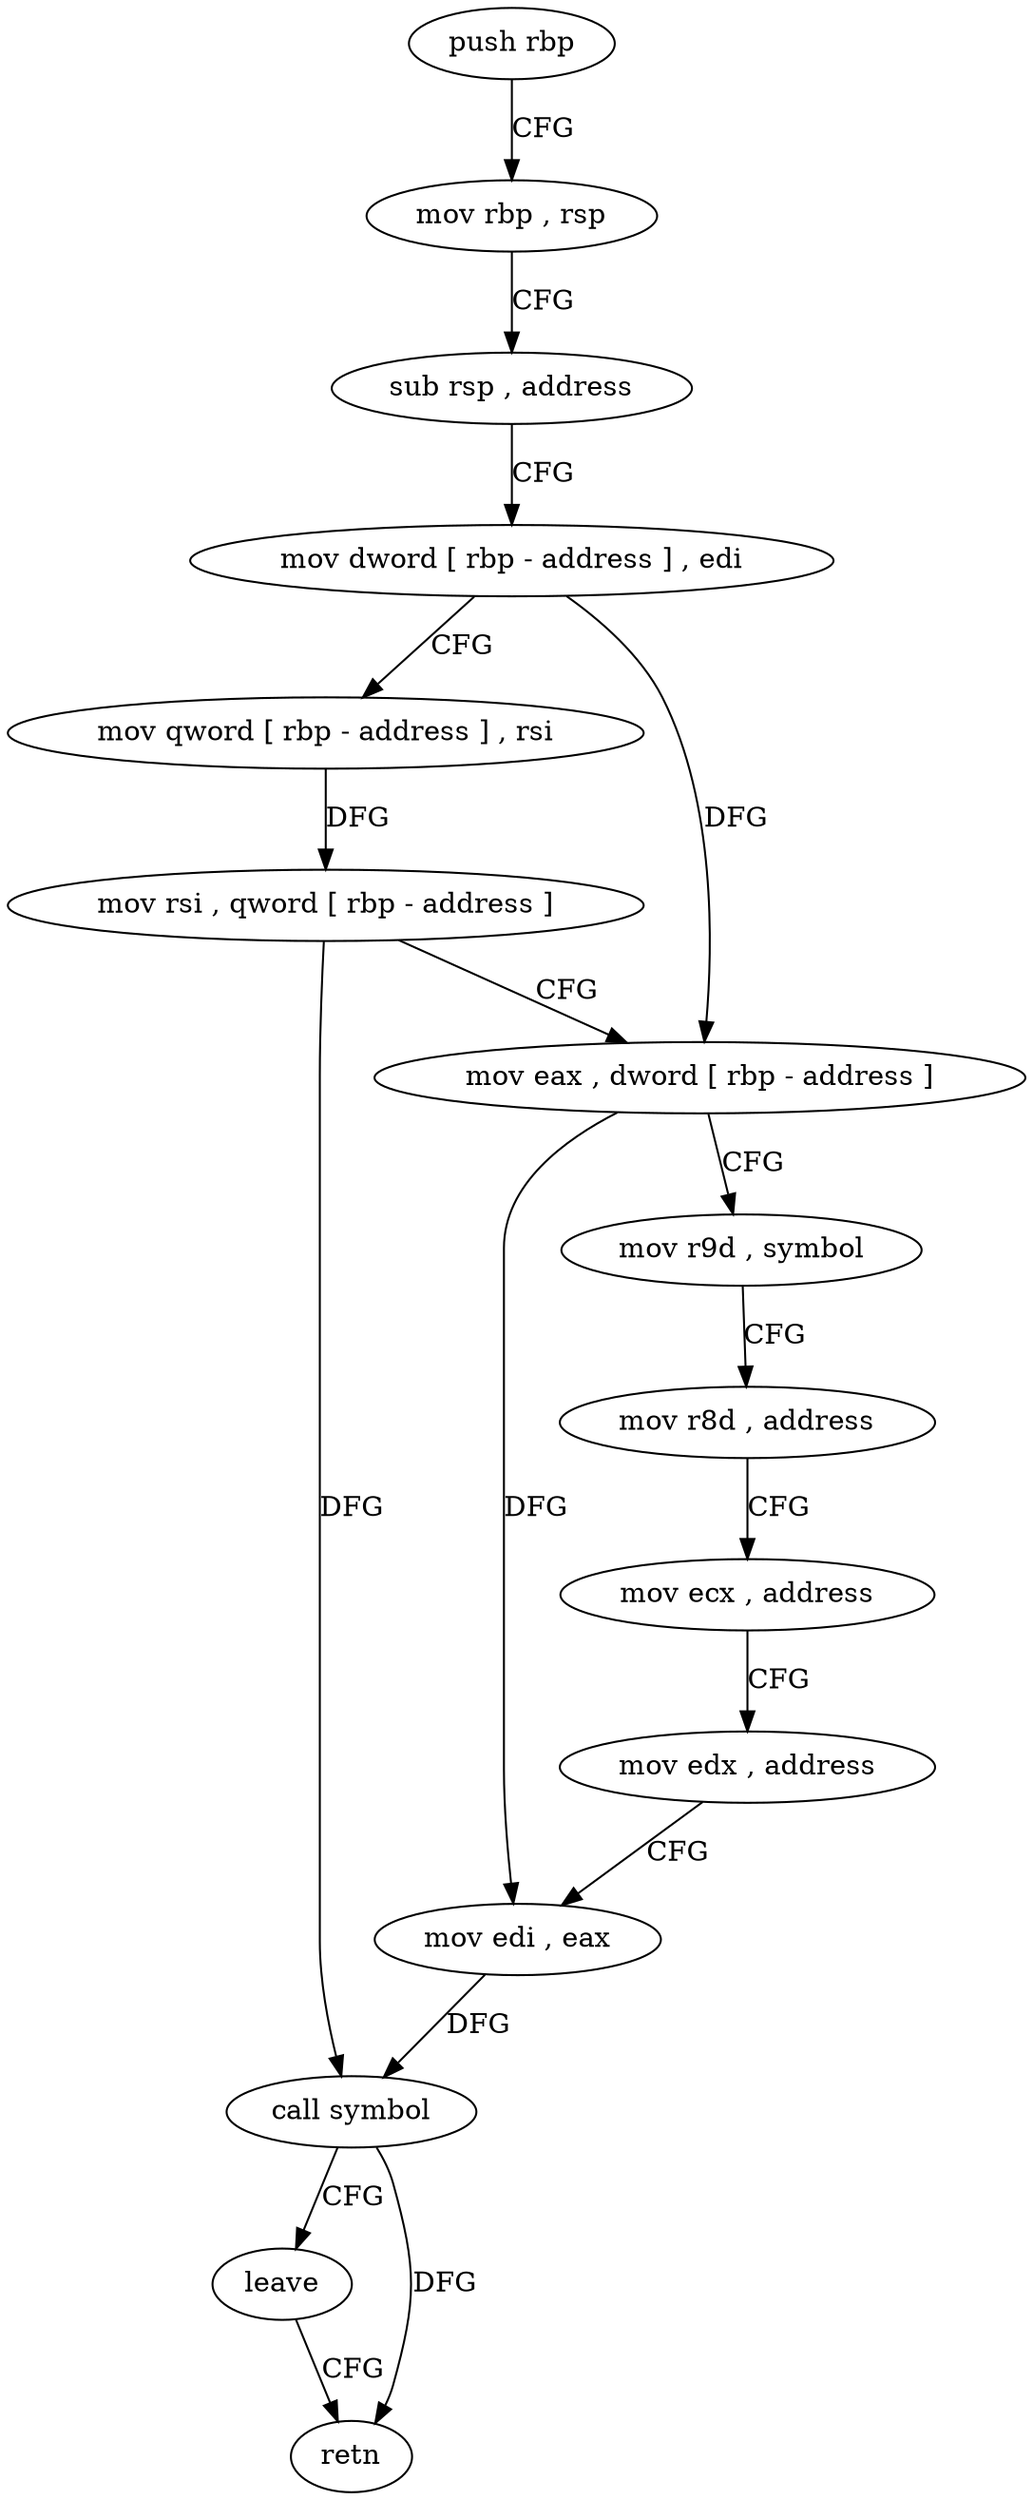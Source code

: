 digraph "func" {
"4287450" [label = "push rbp" ]
"4287451" [label = "mov rbp , rsp" ]
"4287454" [label = "sub rsp , address" ]
"4287458" [label = "mov dword [ rbp - address ] , edi" ]
"4287461" [label = "mov qword [ rbp - address ] , rsi" ]
"4287465" [label = "mov rsi , qword [ rbp - address ]" ]
"4287469" [label = "mov eax , dword [ rbp - address ]" ]
"4287472" [label = "mov r9d , symbol" ]
"4287478" [label = "mov r8d , address" ]
"4287484" [label = "mov ecx , address" ]
"4287489" [label = "mov edx , address" ]
"4287494" [label = "mov edi , eax" ]
"4287496" [label = "call symbol" ]
"4287501" [label = "leave" ]
"4287502" [label = "retn" ]
"4287450" -> "4287451" [ label = "CFG" ]
"4287451" -> "4287454" [ label = "CFG" ]
"4287454" -> "4287458" [ label = "CFG" ]
"4287458" -> "4287461" [ label = "CFG" ]
"4287458" -> "4287469" [ label = "DFG" ]
"4287461" -> "4287465" [ label = "DFG" ]
"4287465" -> "4287469" [ label = "CFG" ]
"4287465" -> "4287496" [ label = "DFG" ]
"4287469" -> "4287472" [ label = "CFG" ]
"4287469" -> "4287494" [ label = "DFG" ]
"4287472" -> "4287478" [ label = "CFG" ]
"4287478" -> "4287484" [ label = "CFG" ]
"4287484" -> "4287489" [ label = "CFG" ]
"4287489" -> "4287494" [ label = "CFG" ]
"4287494" -> "4287496" [ label = "DFG" ]
"4287496" -> "4287501" [ label = "CFG" ]
"4287496" -> "4287502" [ label = "DFG" ]
"4287501" -> "4287502" [ label = "CFG" ]
}
